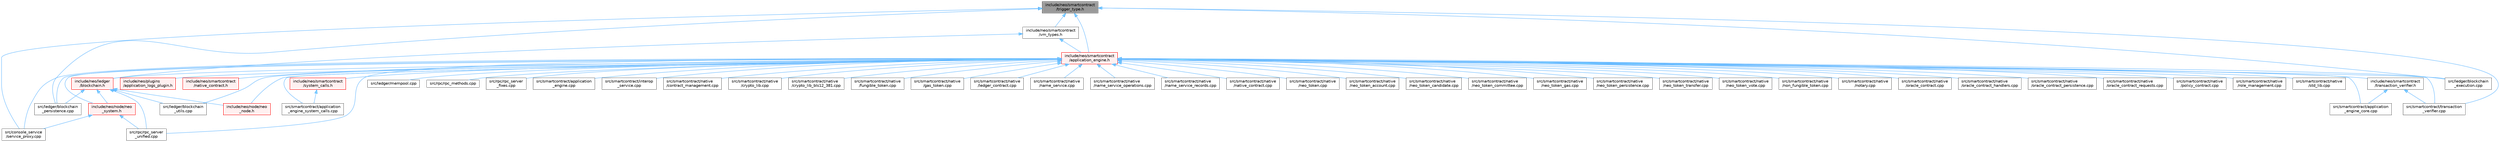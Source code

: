 digraph "include/neo/smartcontract/trigger_type.h"
{
 // LATEX_PDF_SIZE
  bgcolor="transparent";
  edge [fontname=Helvetica,fontsize=10,labelfontname=Helvetica,labelfontsize=10];
  node [fontname=Helvetica,fontsize=10,shape=box,height=0.2,width=0.4];
  Node1 [id="Node000001",label="include/neo/smartcontract\l/trigger_type.h",height=0.2,width=0.4,color="gray40", fillcolor="grey60", style="filled", fontcolor="black",tooltip=" "];
  Node1 -> Node2 [id="edge66_Node000001_Node000002",dir="back",color="steelblue1",style="solid",tooltip=" "];
  Node2 [id="Node000002",label="include/neo/smartcontract\l/application_engine.h",height=0.2,width=0.4,color="red", fillcolor="#FFF0F0", style="filled",URL="$application__engine_8h.html",tooltip=" "];
  Node2 -> Node3 [id="edge67_Node000002_Node000003",dir="back",color="steelblue1",style="solid",tooltip=" "];
  Node3 [id="Node000003",label="include/neo/ledger\l/blockchain.h",height=0.2,width=0.4,color="red", fillcolor="#FFF0F0", style="filled",URL="$blockchain_8h.html",tooltip=" "];
  Node3 -> Node9 [id="edge68_Node000003_Node000009",dir="back",color="steelblue1",style="solid",tooltip=" "];
  Node9 [id="Node000009",label="include/neo/node/neo\l_node.h",height=0.2,width=0.4,color="red", fillcolor="#FFF0F0", style="filled",URL="$neo__node_8h.html",tooltip=" "];
  Node3 -> Node88 [id="edge69_Node000003_Node000088",dir="back",color="steelblue1",style="solid",tooltip=" "];
  Node88 [id="Node000088",label="include/neo/node/neo\l_system.h",height=0.2,width=0.4,color="red", fillcolor="#FFF0F0", style="filled",URL="$node_2neo__system_8h.html",tooltip=" "];
  Node88 -> Node92 [id="edge70_Node000088_Node000092",dir="back",color="steelblue1",style="solid",tooltip=" "];
  Node92 [id="Node000092",label="src/console_service\l/service_proxy.cpp",height=0.2,width=0.4,color="grey40", fillcolor="white", style="filled",URL="$service__proxy_8cpp.html",tooltip=" "];
  Node88 -> Node77 [id="edge71_Node000088_Node000077",dir="back",color="steelblue1",style="solid",tooltip=" "];
  Node77 [id="Node000077",label="src/rpc/rpc_server\l_unified.cpp",height=0.2,width=0.4,color="grey40", fillcolor="white", style="filled",URL="$rpc__server__unified_8cpp.html",tooltip=" "];
  Node3 -> Node23 [id="edge72_Node000003_Node000023",dir="back",color="steelblue1",style="solid",tooltip=" "];
  Node23 [id="Node000023",label="src/ledger/blockchain\l_persistence.cpp",height=0.2,width=0.4,color="grey40", fillcolor="white", style="filled",URL="$blockchain__persistence_8cpp.html",tooltip=" "];
  Node3 -> Node24 [id="edge73_Node000003_Node000024",dir="back",color="steelblue1",style="solid",tooltip=" "];
  Node24 [id="Node000024",label="src/ledger/blockchain\l_utils.cpp",height=0.2,width=0.4,color="grey40", fillcolor="white", style="filled",URL="$blockchain__utils_8cpp.html",tooltip=" "];
  Node3 -> Node77 [id="edge74_Node000003_Node000077",dir="back",color="steelblue1",style="solid",tooltip=" "];
  Node2 -> Node9 [id="edge75_Node000002_Node000009",dir="back",color="steelblue1",style="solid",tooltip=" "];
  Node2 -> Node88 [id="edge76_Node000002_Node000088",dir="back",color="steelblue1",style="solid",tooltip=" "];
  Node2 -> Node52 [id="edge77_Node000002_Node000052",dir="back",color="steelblue1",style="solid",tooltip=" "];
  Node52 [id="Node000052",label="include/neo/plugins\l/application_logs_plugin.h",height=0.2,width=0.4,color="red", fillcolor="#FFF0F0", style="filled",URL="$application__logs__plugin_8h.html",tooltip=" "];
  Node2 -> Node101 [id="edge78_Node000002_Node000101",dir="back",color="steelblue1",style="solid",tooltip=" "];
  Node101 [id="Node000101",label="include/neo/smartcontract\l/native_contract.h",height=0.2,width=0.4,color="red", fillcolor="#FFF0F0", style="filled",URL="$native__contract_8h.html",tooltip=" "];
  Node2 -> Node103 [id="edge79_Node000002_Node000103",dir="back",color="steelblue1",style="solid",tooltip=" "];
  Node103 [id="Node000103",label="include/neo/smartcontract\l/system_calls.h",height=0.2,width=0.4,color="red", fillcolor="#FFF0F0", style="filled",URL="$system__calls_8h.html",tooltip=" "];
  Node103 -> Node104 [id="edge80_Node000103_Node000104",dir="back",color="steelblue1",style="solid",tooltip=" "];
  Node104 [id="Node000104",label="src/smartcontract/application\l_engine_system_calls.cpp",height=0.2,width=0.4,color="grey40", fillcolor="white", style="filled",URL="$application__engine__system__calls_8cpp.html",tooltip=" "];
  Node2 -> Node110 [id="edge81_Node000002_Node000110",dir="back",color="steelblue1",style="solid",tooltip=" "];
  Node110 [id="Node000110",label="include/neo/smartcontract\l/transaction_verifier.h",height=0.2,width=0.4,color="grey40", fillcolor="white", style="filled",URL="$transaction__verifier_8h.html",tooltip=" "];
  Node110 -> Node111 [id="edge82_Node000110_Node000111",dir="back",color="steelblue1",style="solid",tooltip=" "];
  Node111 [id="Node000111",label="src/smartcontract/application\l_engine_core.cpp",height=0.2,width=0.4,color="grey40", fillcolor="white", style="filled",URL="$application__engine__core_8cpp.html",tooltip=" "];
  Node110 -> Node112 [id="edge83_Node000110_Node000112",dir="back",color="steelblue1",style="solid",tooltip=" "];
  Node112 [id="Node000112",label="src/smartcontract/transaction\l_verifier.cpp",height=0.2,width=0.4,color="grey40", fillcolor="white", style="filled",URL="$transaction__verifier_8cpp.html",tooltip=" "];
  Node2 -> Node92 [id="edge84_Node000002_Node000092",dir="back",color="steelblue1",style="solid",tooltip=" "];
  Node2 -> Node113 [id="edge85_Node000002_Node000113",dir="back",color="steelblue1",style="solid",tooltip=" "];
  Node113 [id="Node000113",label="src/ledger/blockchain\l_execution.cpp",height=0.2,width=0.4,color="grey40", fillcolor="white", style="filled",URL="$blockchain__execution_8cpp.html",tooltip=" "];
  Node2 -> Node23 [id="edge86_Node000002_Node000023",dir="back",color="steelblue1",style="solid",tooltip=" "];
  Node2 -> Node24 [id="edge87_Node000002_Node000024",dir="back",color="steelblue1",style="solid",tooltip=" "];
  Node2 -> Node25 [id="edge88_Node000002_Node000025",dir="back",color="steelblue1",style="solid",tooltip=" "];
  Node25 [id="Node000025",label="src/ledger/mempool.cpp",height=0.2,width=0.4,color="grey40", fillcolor="white", style="filled",URL="$mempool_8cpp.html",tooltip=" "];
  Node2 -> Node90 [id="edge89_Node000002_Node000090",dir="back",color="steelblue1",style="solid",tooltip=" "];
  Node90 [id="Node000090",label="src/rpc/rpc_methods.cpp",height=0.2,width=0.4,color="grey40", fillcolor="white", style="filled",URL="$rpc__methods_8cpp.html",tooltip=" "];
  Node2 -> Node74 [id="edge90_Node000002_Node000074",dir="back",color="steelblue1",style="solid",tooltip=" "];
  Node74 [id="Node000074",label="src/rpc/rpc_server\l_fixes.cpp",height=0.2,width=0.4,color="grey40", fillcolor="white", style="filled",URL="$rpc__server__fixes_8cpp.html",tooltip=" "];
  Node2 -> Node77 [id="edge91_Node000002_Node000077",dir="back",color="steelblue1",style="solid",tooltip=" "];
  Node2 -> Node114 [id="edge92_Node000002_Node000114",dir="back",color="steelblue1",style="solid",tooltip=" "];
  Node114 [id="Node000114",label="src/smartcontract/application\l_engine.cpp",height=0.2,width=0.4,color="grey40", fillcolor="white", style="filled",URL="$application__engine_8cpp.html",tooltip=" "];
  Node2 -> Node111 [id="edge93_Node000002_Node000111",dir="back",color="steelblue1",style="solid",tooltip=" "];
  Node2 -> Node104 [id="edge94_Node000002_Node000104",dir="back",color="steelblue1",style="solid",tooltip=" "];
  Node2 -> Node115 [id="edge95_Node000002_Node000115",dir="back",color="steelblue1",style="solid",tooltip=" "];
  Node115 [id="Node000115",label="src/smartcontract/interop\l_service.cpp",height=0.2,width=0.4,color="grey40", fillcolor="white", style="filled",URL="$interop__service_8cpp.html",tooltip=" "];
  Node2 -> Node116 [id="edge96_Node000002_Node000116",dir="back",color="steelblue1",style="solid",tooltip=" "];
  Node116 [id="Node000116",label="src/smartcontract/native\l/contract_management.cpp",height=0.2,width=0.4,color="grey40", fillcolor="white", style="filled",URL="$contract__management_8cpp.html",tooltip=" "];
  Node2 -> Node117 [id="edge97_Node000002_Node000117",dir="back",color="steelblue1",style="solid",tooltip=" "];
  Node117 [id="Node000117",label="src/smartcontract/native\l/crypto_lib.cpp",height=0.2,width=0.4,color="grey40", fillcolor="white", style="filled",URL="$crypto__lib_8cpp.html",tooltip=" "];
  Node2 -> Node118 [id="edge98_Node000002_Node000118",dir="back",color="steelblue1",style="solid",tooltip=" "];
  Node118 [id="Node000118",label="src/smartcontract/native\l/crypto_lib_bls12_381.cpp",height=0.2,width=0.4,color="grey40", fillcolor="white", style="filled",URL="$crypto__lib__bls12__381_8cpp.html",tooltip=" "];
  Node2 -> Node119 [id="edge99_Node000002_Node000119",dir="back",color="steelblue1",style="solid",tooltip=" "];
  Node119 [id="Node000119",label="src/smartcontract/native\l/fungible_token.cpp",height=0.2,width=0.4,color="grey40", fillcolor="white", style="filled",URL="$fungible__token_8cpp.html",tooltip=" "];
  Node2 -> Node120 [id="edge100_Node000002_Node000120",dir="back",color="steelblue1",style="solid",tooltip=" "];
  Node120 [id="Node000120",label="src/smartcontract/native\l/gas_token.cpp",height=0.2,width=0.4,color="grey40", fillcolor="white", style="filled",URL="$gas__token_8cpp.html",tooltip=" "];
  Node2 -> Node121 [id="edge101_Node000002_Node000121",dir="back",color="steelblue1",style="solid",tooltip=" "];
  Node121 [id="Node000121",label="src/smartcontract/native\l/ledger_contract.cpp",height=0.2,width=0.4,color="grey40", fillcolor="white", style="filled",URL="$ledger__contract_8cpp.html",tooltip=" "];
  Node2 -> Node122 [id="edge102_Node000002_Node000122",dir="back",color="steelblue1",style="solid",tooltip=" "];
  Node122 [id="Node000122",label="src/smartcontract/native\l/name_service.cpp",height=0.2,width=0.4,color="grey40", fillcolor="white", style="filled",URL="$name__service_8cpp.html",tooltip=" "];
  Node2 -> Node123 [id="edge103_Node000002_Node000123",dir="back",color="steelblue1",style="solid",tooltip=" "];
  Node123 [id="Node000123",label="src/smartcontract/native\l/name_service_operations.cpp",height=0.2,width=0.4,color="grey40", fillcolor="white", style="filled",URL="$name__service__operations_8cpp.html",tooltip=" "];
  Node2 -> Node124 [id="edge104_Node000002_Node000124",dir="back",color="steelblue1",style="solid",tooltip=" "];
  Node124 [id="Node000124",label="src/smartcontract/native\l/name_service_records.cpp",height=0.2,width=0.4,color="grey40", fillcolor="white", style="filled",URL="$name__service__records_8cpp.html",tooltip=" "];
  Node2 -> Node125 [id="edge105_Node000002_Node000125",dir="back",color="steelblue1",style="solid",tooltip=" "];
  Node125 [id="Node000125",label="src/smartcontract/native\l/native_contract.cpp",height=0.2,width=0.4,color="grey40", fillcolor="white", style="filled",URL="$native_2native__contract_8cpp.html",tooltip=" "];
  Node2 -> Node126 [id="edge106_Node000002_Node000126",dir="back",color="steelblue1",style="solid",tooltip=" "];
  Node126 [id="Node000126",label="src/smartcontract/native\l/neo_token.cpp",height=0.2,width=0.4,color="grey40", fillcolor="white", style="filled",URL="$neo__token_8cpp.html",tooltip=" "];
  Node2 -> Node127 [id="edge107_Node000002_Node000127",dir="back",color="steelblue1",style="solid",tooltip=" "];
  Node127 [id="Node000127",label="src/smartcontract/native\l/neo_token_account.cpp",height=0.2,width=0.4,color="grey40", fillcolor="white", style="filled",URL="$neo__token__account_8cpp.html",tooltip=" "];
  Node2 -> Node128 [id="edge108_Node000002_Node000128",dir="back",color="steelblue1",style="solid",tooltip=" "];
  Node128 [id="Node000128",label="src/smartcontract/native\l/neo_token_candidate.cpp",height=0.2,width=0.4,color="grey40", fillcolor="white", style="filled",URL="$neo__token__candidate_8cpp.html",tooltip=" "];
  Node2 -> Node129 [id="edge109_Node000002_Node000129",dir="back",color="steelblue1",style="solid",tooltip=" "];
  Node129 [id="Node000129",label="src/smartcontract/native\l/neo_token_committee.cpp",height=0.2,width=0.4,color="grey40", fillcolor="white", style="filled",URL="$neo__token__committee_8cpp.html",tooltip=" "];
  Node2 -> Node130 [id="edge110_Node000002_Node000130",dir="back",color="steelblue1",style="solid",tooltip=" "];
  Node130 [id="Node000130",label="src/smartcontract/native\l/neo_token_gas.cpp",height=0.2,width=0.4,color="grey40", fillcolor="white", style="filled",URL="$neo__token__gas_8cpp.html",tooltip=" "];
  Node2 -> Node131 [id="edge111_Node000002_Node000131",dir="back",color="steelblue1",style="solid",tooltip=" "];
  Node131 [id="Node000131",label="src/smartcontract/native\l/neo_token_persistence.cpp",height=0.2,width=0.4,color="grey40", fillcolor="white", style="filled",URL="$neo__token__persistence_8cpp.html",tooltip=" "];
  Node2 -> Node132 [id="edge112_Node000002_Node000132",dir="back",color="steelblue1",style="solid",tooltip=" "];
  Node132 [id="Node000132",label="src/smartcontract/native\l/neo_token_transfer.cpp",height=0.2,width=0.4,color="grey40", fillcolor="white", style="filled",URL="$neo__token__transfer_8cpp.html",tooltip=" "];
  Node2 -> Node133 [id="edge113_Node000002_Node000133",dir="back",color="steelblue1",style="solid",tooltip=" "];
  Node133 [id="Node000133",label="src/smartcontract/native\l/neo_token_vote.cpp",height=0.2,width=0.4,color="grey40", fillcolor="white", style="filled",URL="$neo__token__vote_8cpp.html",tooltip=" "];
  Node2 -> Node134 [id="edge114_Node000002_Node000134",dir="back",color="steelblue1",style="solid",tooltip=" "];
  Node134 [id="Node000134",label="src/smartcontract/native\l/non_fungible_token.cpp",height=0.2,width=0.4,color="grey40", fillcolor="white", style="filled",URL="$non__fungible__token_8cpp.html",tooltip=" "];
  Node2 -> Node135 [id="edge115_Node000002_Node000135",dir="back",color="steelblue1",style="solid",tooltip=" "];
  Node135 [id="Node000135",label="src/smartcontract/native\l/notary.cpp",height=0.2,width=0.4,color="grey40", fillcolor="white", style="filled",URL="$notary_8cpp.html",tooltip=" "];
  Node2 -> Node136 [id="edge116_Node000002_Node000136",dir="back",color="steelblue1",style="solid",tooltip=" "];
  Node136 [id="Node000136",label="src/smartcontract/native\l/oracle_contract.cpp",height=0.2,width=0.4,color="grey40", fillcolor="white", style="filled",URL="$oracle__contract_8cpp.html",tooltip=" "];
  Node2 -> Node137 [id="edge117_Node000002_Node000137",dir="back",color="steelblue1",style="solid",tooltip=" "];
  Node137 [id="Node000137",label="src/smartcontract/native\l/oracle_contract_handlers.cpp",height=0.2,width=0.4,color="grey40", fillcolor="white", style="filled",URL="$oracle__contract__handlers_8cpp.html",tooltip=" "];
  Node2 -> Node138 [id="edge118_Node000002_Node000138",dir="back",color="steelblue1",style="solid",tooltip=" "];
  Node138 [id="Node000138",label="src/smartcontract/native\l/oracle_contract_persistence.cpp",height=0.2,width=0.4,color="grey40", fillcolor="white", style="filled",URL="$oracle__contract__persistence_8cpp.html",tooltip=" "];
  Node2 -> Node139 [id="edge119_Node000002_Node000139",dir="back",color="steelblue1",style="solid",tooltip=" "];
  Node139 [id="Node000139",label="src/smartcontract/native\l/oracle_contract_requests.cpp",height=0.2,width=0.4,color="grey40", fillcolor="white", style="filled",URL="$oracle__contract__requests_8cpp.html",tooltip=" "];
  Node2 -> Node140 [id="edge120_Node000002_Node000140",dir="back",color="steelblue1",style="solid",tooltip=" "];
  Node140 [id="Node000140",label="src/smartcontract/native\l/policy_contract.cpp",height=0.2,width=0.4,color="grey40", fillcolor="white", style="filled",URL="$policy__contract_8cpp.html",tooltip=" "];
  Node2 -> Node141 [id="edge121_Node000002_Node000141",dir="back",color="steelblue1",style="solid",tooltip=" "];
  Node141 [id="Node000141",label="src/smartcontract/native\l/role_management.cpp",height=0.2,width=0.4,color="grey40", fillcolor="white", style="filled",URL="$role__management_8cpp.html",tooltip=" "];
  Node2 -> Node142 [id="edge122_Node000002_Node000142",dir="back",color="steelblue1",style="solid",tooltip=" "];
  Node142 [id="Node000142",label="src/smartcontract/native\l/std_lib.cpp",height=0.2,width=0.4,color="grey40", fillcolor="white", style="filled",URL="$std__lib_8cpp.html",tooltip=" "];
  Node2 -> Node112 [id="edge123_Node000002_Node000112",dir="back",color="steelblue1",style="solid",tooltip=" "];
  Node1 -> Node145 [id="edge124_Node000001_Node000145",dir="back",color="steelblue1",style="solid",tooltip=" "];
  Node145 [id="Node000145",label="include/neo/smartcontract\l/vm_types.h",height=0.2,width=0.4,color="grey40", fillcolor="white", style="filled",URL="$vm__types_8h.html",tooltip=" "];
  Node145 -> Node3 [id="edge125_Node000145_Node000003",dir="back",color="steelblue1",style="solid",tooltip=" "];
  Node145 -> Node2 [id="edge126_Node000145_Node000002",dir="back",color="steelblue1",style="solid",tooltip=" "];
  Node1 -> Node92 [id="edge127_Node000001_Node000092",dir="back",color="steelblue1",style="solid",tooltip=" "];
  Node1 -> Node113 [id="edge128_Node000001_Node000113",dir="back",color="steelblue1",style="solid",tooltip=" "];
  Node1 -> Node23 [id="edge129_Node000001_Node000023",dir="back",color="steelblue1",style="solid",tooltip=" "];
  Node1 -> Node112 [id="edge130_Node000001_Node000112",dir="back",color="steelblue1",style="solid",tooltip=" "];
}
